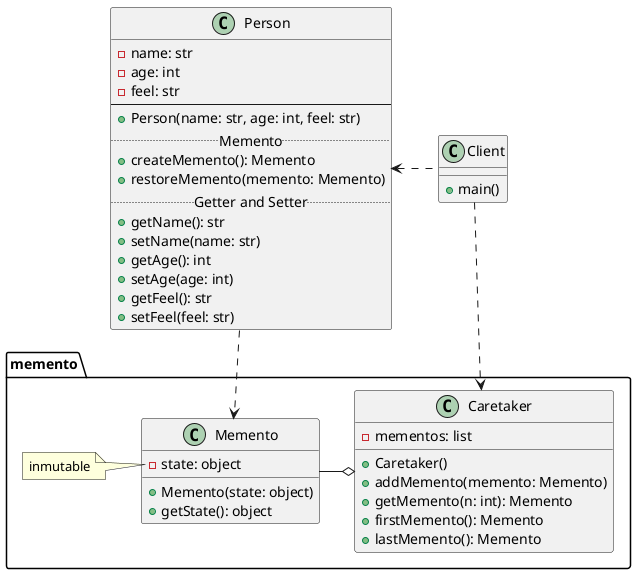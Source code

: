 @startuml
'https://plantuml.com/class-diagram

package "memento" {
    class Memento {
        - state: object
        + Memento(state: object)
        + getState(): object
    }
    
    class Caretaker {
        - mementos: list
        + Caretaker()
        + addMemento(memento: Memento)
        + getMemento(n: int): Memento
        + firstMemento(): Memento
        + lastMemento(): Memento
    }

    note left of Memento::state
        inmutable
    end note
}

class Person {
    - name: str
    - age: int
    - feel: str
    --
    + Person(name: str, age: int, feel: str)
    ..Memento..
    + createMemento(): Memento
    + restoreMemento(memento: Memento)
    ..Getter and Setter..
    + getName(): str
    + setName(name: str)
    + getAge(): int
    + setAge(age: int)
    + getFeel(): str
    + setFeel(feel: str)
}

class Client{
  + main()
}



Memento -right-o Caretaker

Person ..> Memento
Client .left.> Person
Client ..> Caretaker

@enduml